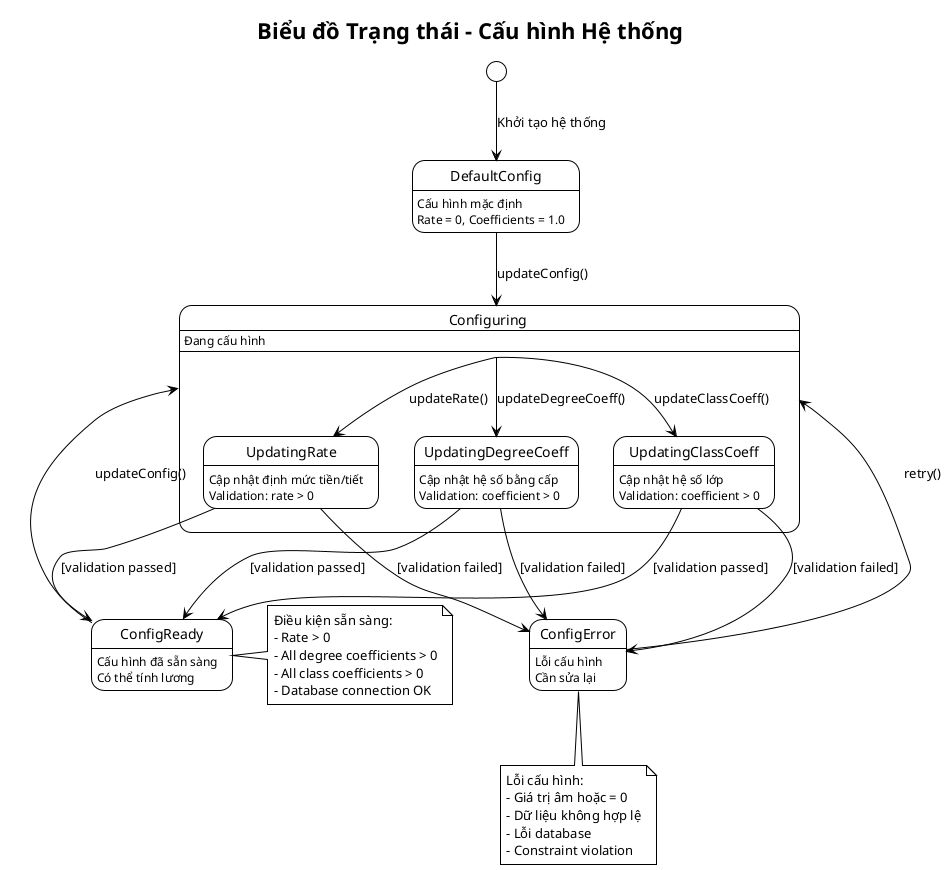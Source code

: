 @startuml State_Diagram_System_Config
!theme plain

title Biểu đồ Trạng thái - Cấu hình Hệ thống

[*] --> DefaultConfig : Khởi tạo hệ thống

state DefaultConfig {
  DefaultConfig : Cấu hình mặc định
  DefaultConfig : Rate = 0, Coefficients = 1.0
}

state Configuring {
  Configuring : Đang cấu hình
  
  state UpdatingRate {
    UpdatingRate : Cập nhật định mức tiền/tiết
    UpdatingRate : Validation: rate > 0
  }
  
  state UpdatingDegreeCoeff {
    UpdatingDegreeCoeff : Cập nhật hệ số bằng cấp
    UpdatingDegreeCoeff : Validation: coefficient > 0
  }
  
  state UpdatingClassCoeff {
    UpdatingClassCoeff : Cập nhật hệ số lớp
    UpdatingClassCoeff : Validation: coefficient > 0
  }
}

state ConfigReady {
  ConfigReady : Cấu hình đã sẵn sàng
  ConfigReady : Có thể tính lương
}

state ConfigError {
  ConfigError : Lỗi cấu hình
  ConfigError : Cần sửa lại
}

DefaultConfig --> Configuring : updateConfig()

Configuring --> UpdatingRate : updateRate()
Configuring --> UpdatingDegreeCoeff : updateDegreeCoeff()
Configuring --> UpdatingClassCoeff : updateClassCoeff()

UpdatingRate --> ConfigReady : [validation passed]
UpdatingRate --> ConfigError : [validation failed]

UpdatingDegreeCoeff --> ConfigReady : [validation passed]
UpdatingDegreeCoeff --> ConfigError : [validation failed]

UpdatingClassCoeff --> ConfigReady : [validation passed]
UpdatingClassCoeff --> ConfigError : [validation failed]

ConfigReady --> Configuring : updateConfig()
ConfigError --> Configuring : retry()

note right of ConfigReady
  Điều kiện sẵn sàng:
  - Rate > 0
  - All degree coefficients > 0
  - All class coefficients > 0
  - Database connection OK
end note

note bottom of ConfigError
  Lỗi cấu hình:
  - Giá trị âm hoặc = 0
  - Dữ liệu không hợp lệ
  - Lỗi database
  - Constraint violation
end note

@enduml